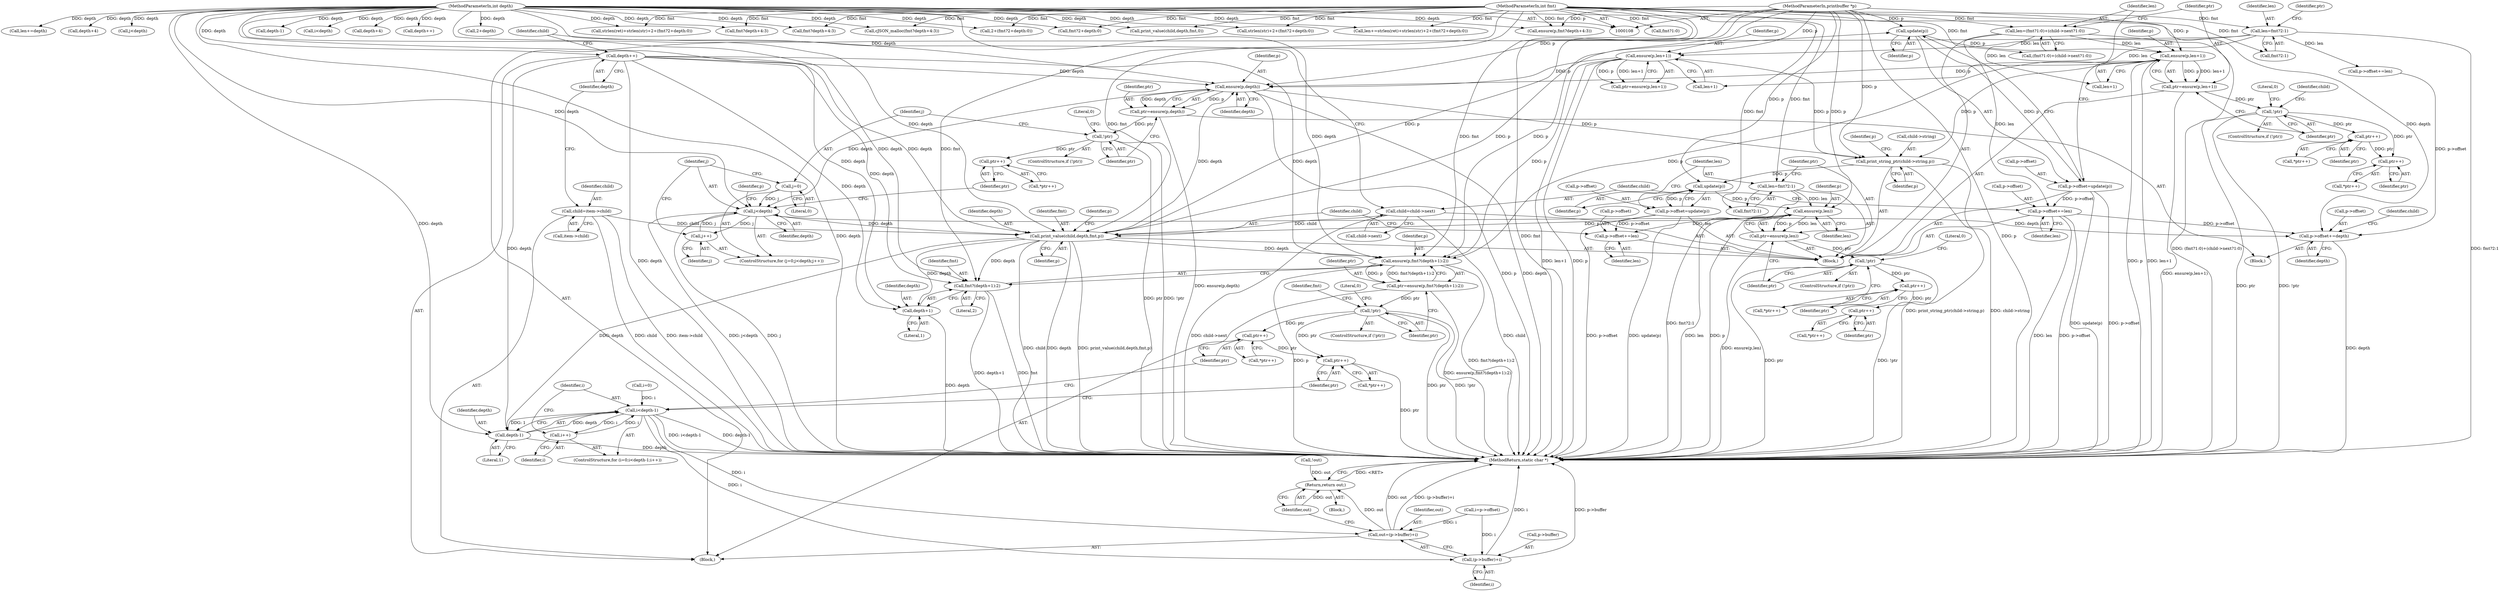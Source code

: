 digraph "0_iperf_91f2fa59e8ed80dfbf400add0164ee0e508e412a_42@API" {
"1000383" [label="(Call,update(p))"];
"1000374" [label="(Call,print_value(child,depth,fmt,p))"];
"1000435" [label="(Call,child=child->next)"];
"1000288" [label="(Call,child=item->child)"];
"1000293" [label="(Call,depth++)"];
"1000110" [label="(MethodParameterIn,int depth)"];
"1000315" [label="(Call,j<depth)"];
"1000312" [label="(Call,j=0)"];
"1000318" [label="(Call,j++)"];
"1000303" [label="(Call,ensure(p,depth))"];
"1000400" [label="(Call,ensure(p,len+1))"];
"1000383" [label="(Call,update(p))"];
"1000112" [label="(MethodParameterIn,printbuffer *p)"];
"1000385" [label="(Call,len=(fmt?1:0)+(child->next?1:0))"];
"1000111" [label="(MethodParameterIn,int fmt)"];
"1000257" [label="(Call,ensure(p,len+1))"];
"1000249" [label="(Call,len=fmt?2:1)"];
"1000349" [label="(Call,ensure(p,len))"];
"1000339" [label="(Call,update(p))"];
"1000330" [label="(Call,print_string_ptr(child->string,p))"];
"1000341" [label="(Call,len=fmt?2:1)"];
"1000379" [label="(Call,p->offset=update(p))"];
"1000430" [label="(Call,p->offset+=len)"];
"1000325" [label="(Call,p->offset+=depth)"];
"1000301" [label="(Call,ptr=ensure(p,depth))"];
"1000307" [label="(Call,!ptr)"];
"1000322" [label="(Call,ptr++)"];
"1000442" [label="(Call,ensure(p,fmt?(depth+1):2))"];
"1000440" [label="(Call,ptr=ensure(p,fmt?(depth+1):2))"];
"1000451" [label="(Call,!ptr)"];
"1000470" [label="(Call,ptr++)"];
"1000475" [label="(Call,ptr++)"];
"1000444" [label="(Call,fmt?(depth+1):2)"];
"1000446" [label="(Call,depth+1)"];
"1000463" [label="(Call,depth-1)"];
"1000461" [label="(Call,i<depth-1)"];
"1000466" [label="(Call,i++)"];
"1000482" [label="(Call,out=(p->buffer)+i)"];
"1000802" [label="(Return,return out;)"];
"1000484" [label="(Call,(p->buffer)+i)"];
"1000335" [label="(Call,p->offset=update(p))"];
"1000369" [label="(Call,p->offset+=len)"];
"1000347" [label="(Call,ptr=ensure(p,len))"];
"1000353" [label="(Call,!ptr)"];
"1000359" [label="(Call,ptr++)"];
"1000366" [label="(Call,ptr++)"];
"1000398" [label="(Call,ptr=ensure(p,len+1))"];
"1000406" [label="(Call,!ptr)"];
"1000416" [label="(Call,ptr++)"];
"1000423" [label="(Call,ptr++)"];
"1000572" [label="(Call,print_value(child,depth,fmt,0))"];
"1000326" [label="(Call,p->offset)"];
"1000385" [label="(Call,len=(fmt?1:0)+(child->next?1:0))"];
"1000467" [label="(Identifier,i)"];
"1000243" [label="(Block,)"];
"1000349" [label="(Call,ensure(p,len))"];
"1000315" [label="(Call,j<depth)"];
"1000445" [label="(Identifier,fmt)"];
"1000258" [label="(Identifier,p)"];
"1000464" [label="(Identifier,depth)"];
"1000311" [label="(ControlStructure,for (j=0;j<depth;j++))"];
"1000462" [label="(Identifier,i)"];
"1000314" [label="(Literal,0)"];
"1000257" [label="(Call,ensure(p,len+1))"];
"1000422" [label="(Call,*ptr++)"];
"1000386" [label="(Identifier,len)"];
"1000381" [label="(Identifier,p)"];
"1000373" [label="(Identifier,len)"];
"1000301" [label="(Call,ptr=ensure(p,depth))"];
"1000380" [label="(Call,p->offset)"];
"1000219" [label="(Call,i<depth)"];
"1000290" [label="(Call,item->child)"];
"1000591" [label="(Call,fmt?2+depth:0)"];
"1000441" [label="(Identifier,ptr)"];
"1000178" [label="(Call,depth+4)"];
"1000402" [label="(Call,len+1)"];
"1000461" [label="(Call,i<depth-1)"];
"1000541" [label="(Call,depth++)"];
"1000304" [label="(Identifier,p)"];
"1000470" [label="(Call,ptr++)"];
"1000454" [label="(Literal,0)"];
"1000306" [label="(ControlStructure,if (!ptr))"];
"1000463" [label="(Call,depth-1)"];
"1000176" [label="(Call,fmt?depth+4:3)"];
"1000313" [label="(Identifier,j)"];
"1000447" [label="(Identifier,depth)"];
"1000356" [label="(Literal,0)"];
"1000431" [label="(Call,p->offset)"];
"1000484" [label="(Call,(p->buffer)+i)"];
"1000379" [label="(Call,p->offset=update(p))"];
"1000581" [label="(Call,len+=strlen(ret)+strlen(str)+2+(fmt?2+depth:0))"];
"1000352" [label="(ControlStructure,if (!ptr))"];
"1000456" [label="(Identifier,fmt)"];
"1000325" [label="(Call,p->offset+=depth)"];
"1000321" [label="(Call,*ptr++)"];
"1000319" [label="(Identifier,j)"];
"1000401" [label="(Identifier,p)"];
"1000593" [label="(Call,2+depth)"];
"1000334" [label="(Identifier,p)"];
"1000335" [label="(Call,p->offset=update(p))"];
"1000367" [label="(Identifier,ptr)"];
"1000446" [label="(Call,depth+1)"];
"1000297" [label="(Block,)"];
"1000398" [label="(Call,ptr=ensure(p,len+1))"];
"1000256" [label="(Identifier,ptr)"];
"1000331" [label="(Call,child->string)"];
"1000483" [label="(Identifier,out)"];
"1000458" [label="(Call,i=0)"];
"1000323" [label="(Identifier,ptr)"];
"1000443" [label="(Identifier,p)"];
"1000251" [label="(Call,fmt?2:1)"];
"1000340" [label="(Identifier,p)"];
"1000406" [label="(Call,!ptr)"];
"1000457" [label="(ControlStructure,for (i=0;i<depth-1;i++))"];
"1000308" [label="(Identifier,ptr)"];
"1000488" [label="(Identifier,i)"];
"1000452" [label="(Identifier,ptr)"];
"1000375" [label="(Identifier,child)"];
"1000341" [label="(Call,len=fmt?2:1)"];
"1000423" [label="(Call,ptr++)"];
"1000451" [label="(Call,!ptr)"];
"1000407" [label="(Identifier,ptr)"];
"1000400" [label="(Call,ensure(p,len+1))"];
"1000244" [label="(Call,i=p->offset)"];
"1000383" [label="(Call,update(p))"];
"1000365" [label="(Call,*ptr++)"];
"1000288" [label="(Call,child=item->child)"];
"1000343" [label="(Call,fmt?2:1)"];
"1000405" [label="(ControlStructure,if (!ptr))"];
"1000378" [label="(Identifier,p)"];
"1000310" [label="(Literal,0)"];
"1000802" [label="(Return,return out;)"];
"1000351" [label="(Identifier,len)"];
"1000318" [label="(Call,j++)"];
"1000296" [label="(Identifier,child)"];
"1000444" [label="(Call,fmt?(depth+1):2)"];
"1000436" [label="(Identifier,child)"];
"1000348" [label="(Identifier,ptr)"];
"1000387" [label="(Call,(fmt?1:0)+(child->next?1:0))"];
"1000482" [label="(Call,out=(p->buffer)+i)"];
"1000250" [label="(Identifier,len)"];
"1000370" [label="(Call,p->offset)"];
"1000437" [label="(Call,child->next)"];
"1000330" [label="(Call,print_string_ptr(child->string,p))"];
"1000586" [label="(Call,strlen(str)+2+(fmt?2+depth:0))"];
"1000475" [label="(Call,ptr++)"];
"1000804" [label="(MethodReturn,static char *)"];
"1000294" [label="(Identifier,depth)"];
"1000360" [label="(Identifier,ptr)"];
"1000545" [label="(Call,len+=depth)"];
"1000249" [label="(Call,len=fmt?2:1)"];
"1000448" [label="(Literal,1)"];
"1000303" [label="(Call,ensure(p,depth))"];
"1000111" [label="(MethodParameterIn,int fmt)"];
"1000485" [label="(Call,p->buffer)"];
"1000110" [label="(MethodParameterIn,int depth)"];
"1000305" [label="(Identifier,depth)"];
"1000190" [label="(Call,depth+4)"];
"1000474" [label="(Call,*ptr++)"];
"1000359" [label="(Call,ptr++)"];
"1000337" [label="(Identifier,p)"];
"1000465" [label="(Literal,1)"];
"1000449" [label="(Literal,2)"];
"1000289" [label="(Identifier,child)"];
"1000354" [label="(Identifier,ptr)"];
"1000409" [label="(Literal,0)"];
"1000376" [label="(Identifier,depth)"];
"1000300" [label="(Block,)"];
"1000476" [label="(Identifier,ptr)"];
"1000692" [label="(Call,j<depth)"];
"1000347" [label="(Call,ptr=ensure(p,len))"];
"1000329" [label="(Identifier,depth)"];
"1000358" [label="(Call,*ptr++)"];
"1000283" [label="(Call,p->offset+=len)"];
"1000174" [label="(Call,ensure(p,fmt?depth+4:3))"];
"1000417" [label="(Identifier,ptr)"];
"1000317" [label="(Identifier,depth)"];
"1000336" [label="(Call,p->offset)"];
"1000259" [label="(Call,len+1)"];
"1000384" [label="(Identifier,p)"];
"1000342" [label="(Identifier,len)"];
"1000369" [label="(Call,p->offset+=len)"];
"1000327" [label="(Identifier,p)"];
"1000388" [label="(Call,fmt?1:0)"];
"1000188" [label="(Call,fmt?depth+4:3)"];
"1000307" [label="(Call,!ptr)"];
"1000374" [label="(Call,print_value(child,depth,fmt,p))"];
"1000316" [label="(Identifier,j)"];
"1000424" [label="(Identifier,ptr)"];
"1000803" [label="(Identifier,out)"];
"1000416" [label="(Call,ptr++)"];
"1000332" [label="(Identifier,child)"];
"1000466" [label="(Call,i++)"];
"1000113" [label="(Block,)"];
"1000471" [label="(Identifier,ptr)"];
"1000353" [label="(Call,!ptr)"];
"1000616" [label="(Call,!out)"];
"1000589" [label="(Call,2+(fmt?2+depth:0))"];
"1000312" [label="(Call,j=0)"];
"1000782" [label="(Call,depth-1)"];
"1000187" [label="(Call,cJSON_malloc(fmt?depth+4:3))"];
"1000112" [label="(MethodParameterIn,printbuffer *p)"];
"1000377" [label="(Identifier,fmt)"];
"1000293" [label="(Call,depth++)"];
"1000255" [label="(Call,ptr=ensure(p,len+1))"];
"1000322" [label="(Call,ptr++)"];
"1000350" [label="(Identifier,p)"];
"1000399" [label="(Identifier,ptr)"];
"1000434" [label="(Identifier,len)"];
"1000450" [label="(ControlStructure,if (!ptr))"];
"1000430" [label="(Call,p->offset+=len)"];
"1000412" [label="(Identifier,child)"];
"1000440" [label="(Call,ptr=ensure(p,fmt?(depth+1):2))"];
"1000469" [label="(Call,*ptr++)"];
"1000339" [label="(Call,update(p))"];
"1000415" [label="(Call,*ptr++)"];
"1000442" [label="(Call,ensure(p,fmt?(depth+1):2))"];
"1000435" [label="(Call,child=child->next)"];
"1000583" [label="(Call,strlen(ret)+strlen(str)+2+(fmt?2+depth:0))"];
"1000366" [label="(Call,ptr++)"];
"1000302" [label="(Identifier,ptr)"];
"1000383" -> "1000379"  [label="AST: "];
"1000383" -> "1000384"  [label="CFG: "];
"1000384" -> "1000383"  [label="AST: "];
"1000379" -> "1000383"  [label="CFG: "];
"1000383" -> "1000379"  [label="DDG: p"];
"1000374" -> "1000383"  [label="DDG: p"];
"1000112" -> "1000383"  [label="DDG: p"];
"1000383" -> "1000400"  [label="DDG: p"];
"1000374" -> "1000297"  [label="AST: "];
"1000374" -> "1000378"  [label="CFG: "];
"1000375" -> "1000374"  [label="AST: "];
"1000376" -> "1000374"  [label="AST: "];
"1000377" -> "1000374"  [label="AST: "];
"1000378" -> "1000374"  [label="AST: "];
"1000381" -> "1000374"  [label="CFG: "];
"1000374" -> "1000804"  [label="DDG: depth"];
"1000374" -> "1000804"  [label="DDG: child"];
"1000374" -> "1000804"  [label="DDG: print_value(child,depth,fmt,p)"];
"1000374" -> "1000303"  [label="DDG: depth"];
"1000435" -> "1000374"  [label="DDG: child"];
"1000288" -> "1000374"  [label="DDG: child"];
"1000293" -> "1000374"  [label="DDG: depth"];
"1000110" -> "1000374"  [label="DDG: depth"];
"1000315" -> "1000374"  [label="DDG: depth"];
"1000111" -> "1000374"  [label="DDG: fmt"];
"1000349" -> "1000374"  [label="DDG: p"];
"1000112" -> "1000374"  [label="DDG: p"];
"1000374" -> "1000442"  [label="DDG: depth"];
"1000374" -> "1000444"  [label="DDG: depth"];
"1000374" -> "1000446"  [label="DDG: depth"];
"1000374" -> "1000463"  [label="DDG: depth"];
"1000435" -> "1000297"  [label="AST: "];
"1000435" -> "1000437"  [label="CFG: "];
"1000436" -> "1000435"  [label="AST: "];
"1000437" -> "1000435"  [label="AST: "];
"1000296" -> "1000435"  [label="CFG: "];
"1000435" -> "1000804"  [label="DDG: child"];
"1000435" -> "1000804"  [label="DDG: child->next"];
"1000288" -> "1000243"  [label="AST: "];
"1000288" -> "1000290"  [label="CFG: "];
"1000289" -> "1000288"  [label="AST: "];
"1000290" -> "1000288"  [label="AST: "];
"1000294" -> "1000288"  [label="CFG: "];
"1000288" -> "1000804"  [label="DDG: item->child"];
"1000288" -> "1000804"  [label="DDG: child"];
"1000293" -> "1000243"  [label="AST: "];
"1000293" -> "1000294"  [label="CFG: "];
"1000294" -> "1000293"  [label="AST: "];
"1000296" -> "1000293"  [label="CFG: "];
"1000293" -> "1000804"  [label="DDG: depth"];
"1000110" -> "1000293"  [label="DDG: depth"];
"1000293" -> "1000303"  [label="DDG: depth"];
"1000293" -> "1000442"  [label="DDG: depth"];
"1000293" -> "1000444"  [label="DDG: depth"];
"1000293" -> "1000446"  [label="DDG: depth"];
"1000293" -> "1000463"  [label="DDG: depth"];
"1000110" -> "1000108"  [label="AST: "];
"1000110" -> "1000804"  [label="DDG: depth"];
"1000110" -> "1000174"  [label="DDG: depth"];
"1000110" -> "1000176"  [label="DDG: depth"];
"1000110" -> "1000178"  [label="DDG: depth"];
"1000110" -> "1000187"  [label="DDG: depth"];
"1000110" -> "1000188"  [label="DDG: depth"];
"1000110" -> "1000190"  [label="DDG: depth"];
"1000110" -> "1000219"  [label="DDG: depth"];
"1000110" -> "1000303"  [label="DDG: depth"];
"1000110" -> "1000315"  [label="DDG: depth"];
"1000110" -> "1000325"  [label="DDG: depth"];
"1000110" -> "1000442"  [label="DDG: depth"];
"1000110" -> "1000444"  [label="DDG: depth"];
"1000110" -> "1000446"  [label="DDG: depth"];
"1000110" -> "1000463"  [label="DDG: depth"];
"1000110" -> "1000541"  [label="DDG: depth"];
"1000110" -> "1000545"  [label="DDG: depth"];
"1000110" -> "1000572"  [label="DDG: depth"];
"1000110" -> "1000581"  [label="DDG: depth"];
"1000110" -> "1000583"  [label="DDG: depth"];
"1000110" -> "1000586"  [label="DDG: depth"];
"1000110" -> "1000589"  [label="DDG: depth"];
"1000110" -> "1000591"  [label="DDG: depth"];
"1000110" -> "1000593"  [label="DDG: depth"];
"1000110" -> "1000692"  [label="DDG: depth"];
"1000110" -> "1000782"  [label="DDG: depth"];
"1000315" -> "1000311"  [label="AST: "];
"1000315" -> "1000317"  [label="CFG: "];
"1000316" -> "1000315"  [label="AST: "];
"1000317" -> "1000315"  [label="AST: "];
"1000323" -> "1000315"  [label="CFG: "];
"1000327" -> "1000315"  [label="CFG: "];
"1000315" -> "1000804"  [label="DDG: j<depth"];
"1000315" -> "1000804"  [label="DDG: j"];
"1000312" -> "1000315"  [label="DDG: j"];
"1000318" -> "1000315"  [label="DDG: j"];
"1000303" -> "1000315"  [label="DDG: depth"];
"1000315" -> "1000318"  [label="DDG: j"];
"1000315" -> "1000325"  [label="DDG: depth"];
"1000312" -> "1000311"  [label="AST: "];
"1000312" -> "1000314"  [label="CFG: "];
"1000313" -> "1000312"  [label="AST: "];
"1000314" -> "1000312"  [label="AST: "];
"1000316" -> "1000312"  [label="CFG: "];
"1000318" -> "1000311"  [label="AST: "];
"1000318" -> "1000319"  [label="CFG: "];
"1000319" -> "1000318"  [label="AST: "];
"1000316" -> "1000318"  [label="CFG: "];
"1000303" -> "1000301"  [label="AST: "];
"1000303" -> "1000305"  [label="CFG: "];
"1000304" -> "1000303"  [label="AST: "];
"1000305" -> "1000303"  [label="AST: "];
"1000301" -> "1000303"  [label="CFG: "];
"1000303" -> "1000804"  [label="DDG: p"];
"1000303" -> "1000804"  [label="DDG: depth"];
"1000303" -> "1000301"  [label="DDG: p"];
"1000303" -> "1000301"  [label="DDG: depth"];
"1000400" -> "1000303"  [label="DDG: p"];
"1000257" -> "1000303"  [label="DDG: p"];
"1000112" -> "1000303"  [label="DDG: p"];
"1000303" -> "1000330"  [label="DDG: p"];
"1000400" -> "1000398"  [label="AST: "];
"1000400" -> "1000402"  [label="CFG: "];
"1000401" -> "1000400"  [label="AST: "];
"1000402" -> "1000400"  [label="AST: "];
"1000398" -> "1000400"  [label="CFG: "];
"1000400" -> "1000804"  [label="DDG: p"];
"1000400" -> "1000804"  [label="DDG: len+1"];
"1000400" -> "1000330"  [label="DDG: p"];
"1000400" -> "1000398"  [label="DDG: p"];
"1000400" -> "1000398"  [label="DDG: len+1"];
"1000112" -> "1000400"  [label="DDG: p"];
"1000385" -> "1000400"  [label="DDG: len"];
"1000400" -> "1000442"  [label="DDG: p"];
"1000112" -> "1000108"  [label="AST: "];
"1000112" -> "1000804"  [label="DDG: p"];
"1000112" -> "1000174"  [label="DDG: p"];
"1000112" -> "1000257"  [label="DDG: p"];
"1000112" -> "1000330"  [label="DDG: p"];
"1000112" -> "1000339"  [label="DDG: p"];
"1000112" -> "1000349"  [label="DDG: p"];
"1000112" -> "1000442"  [label="DDG: p"];
"1000385" -> "1000297"  [label="AST: "];
"1000385" -> "1000387"  [label="CFG: "];
"1000386" -> "1000385"  [label="AST: "];
"1000387" -> "1000385"  [label="AST: "];
"1000399" -> "1000385"  [label="CFG: "];
"1000385" -> "1000804"  [label="DDG: (fmt?1:0)+(child->next?1:0)"];
"1000111" -> "1000385"  [label="DDG: fmt"];
"1000385" -> "1000402"  [label="DDG: len"];
"1000385" -> "1000430"  [label="DDG: len"];
"1000111" -> "1000108"  [label="AST: "];
"1000111" -> "1000804"  [label="DDG: fmt"];
"1000111" -> "1000174"  [label="DDG: fmt"];
"1000111" -> "1000176"  [label="DDG: fmt"];
"1000111" -> "1000187"  [label="DDG: fmt"];
"1000111" -> "1000188"  [label="DDG: fmt"];
"1000111" -> "1000249"  [label="DDG: fmt"];
"1000111" -> "1000251"  [label="DDG: fmt"];
"1000111" -> "1000341"  [label="DDG: fmt"];
"1000111" -> "1000343"  [label="DDG: fmt"];
"1000111" -> "1000387"  [label="DDG: fmt"];
"1000111" -> "1000388"  [label="DDG: fmt"];
"1000111" -> "1000442"  [label="DDG: fmt"];
"1000111" -> "1000444"  [label="DDG: fmt"];
"1000111" -> "1000572"  [label="DDG: fmt"];
"1000111" -> "1000581"  [label="DDG: fmt"];
"1000111" -> "1000583"  [label="DDG: fmt"];
"1000111" -> "1000586"  [label="DDG: fmt"];
"1000111" -> "1000589"  [label="DDG: fmt"];
"1000111" -> "1000591"  [label="DDG: fmt"];
"1000257" -> "1000255"  [label="AST: "];
"1000257" -> "1000259"  [label="CFG: "];
"1000258" -> "1000257"  [label="AST: "];
"1000259" -> "1000257"  [label="AST: "];
"1000255" -> "1000257"  [label="CFG: "];
"1000257" -> "1000804"  [label="DDG: len+1"];
"1000257" -> "1000804"  [label="DDG: p"];
"1000257" -> "1000255"  [label="DDG: p"];
"1000257" -> "1000255"  [label="DDG: len+1"];
"1000249" -> "1000257"  [label="DDG: len"];
"1000257" -> "1000330"  [label="DDG: p"];
"1000257" -> "1000442"  [label="DDG: p"];
"1000249" -> "1000243"  [label="AST: "];
"1000249" -> "1000251"  [label="CFG: "];
"1000250" -> "1000249"  [label="AST: "];
"1000251" -> "1000249"  [label="AST: "];
"1000256" -> "1000249"  [label="CFG: "];
"1000249" -> "1000804"  [label="DDG: fmt?2:1"];
"1000249" -> "1000259"  [label="DDG: len"];
"1000249" -> "1000283"  [label="DDG: len"];
"1000349" -> "1000347"  [label="AST: "];
"1000349" -> "1000351"  [label="CFG: "];
"1000350" -> "1000349"  [label="AST: "];
"1000351" -> "1000349"  [label="AST: "];
"1000347" -> "1000349"  [label="CFG: "];
"1000349" -> "1000804"  [label="DDG: len"];
"1000349" -> "1000804"  [label="DDG: p"];
"1000349" -> "1000347"  [label="DDG: p"];
"1000349" -> "1000347"  [label="DDG: len"];
"1000339" -> "1000349"  [label="DDG: p"];
"1000341" -> "1000349"  [label="DDG: len"];
"1000349" -> "1000369"  [label="DDG: len"];
"1000339" -> "1000335"  [label="AST: "];
"1000339" -> "1000340"  [label="CFG: "];
"1000340" -> "1000339"  [label="AST: "];
"1000335" -> "1000339"  [label="CFG: "];
"1000339" -> "1000335"  [label="DDG: p"];
"1000330" -> "1000339"  [label="DDG: p"];
"1000330" -> "1000297"  [label="AST: "];
"1000330" -> "1000334"  [label="CFG: "];
"1000331" -> "1000330"  [label="AST: "];
"1000334" -> "1000330"  [label="AST: "];
"1000337" -> "1000330"  [label="CFG: "];
"1000330" -> "1000804"  [label="DDG: child->string"];
"1000330" -> "1000804"  [label="DDG: print_string_ptr(child->string,p)"];
"1000341" -> "1000297"  [label="AST: "];
"1000341" -> "1000343"  [label="CFG: "];
"1000342" -> "1000341"  [label="AST: "];
"1000343" -> "1000341"  [label="AST: "];
"1000348" -> "1000341"  [label="CFG: "];
"1000341" -> "1000804"  [label="DDG: fmt?2:1"];
"1000379" -> "1000297"  [label="AST: "];
"1000380" -> "1000379"  [label="AST: "];
"1000386" -> "1000379"  [label="CFG: "];
"1000379" -> "1000804"  [label="DDG: update(p)"];
"1000379" -> "1000804"  [label="DDG: p->offset"];
"1000379" -> "1000430"  [label="DDG: p->offset"];
"1000430" -> "1000297"  [label="AST: "];
"1000430" -> "1000434"  [label="CFG: "];
"1000431" -> "1000430"  [label="AST: "];
"1000434" -> "1000430"  [label="AST: "];
"1000436" -> "1000430"  [label="CFG: "];
"1000430" -> "1000804"  [label="DDG: len"];
"1000430" -> "1000804"  [label="DDG: p->offset"];
"1000430" -> "1000325"  [label="DDG: p->offset"];
"1000325" -> "1000300"  [label="AST: "];
"1000325" -> "1000329"  [label="CFG: "];
"1000326" -> "1000325"  [label="AST: "];
"1000329" -> "1000325"  [label="AST: "];
"1000332" -> "1000325"  [label="CFG: "];
"1000325" -> "1000804"  [label="DDG: depth"];
"1000283" -> "1000325"  [label="DDG: p->offset"];
"1000301" -> "1000300"  [label="AST: "];
"1000302" -> "1000301"  [label="AST: "];
"1000308" -> "1000301"  [label="CFG: "];
"1000301" -> "1000804"  [label="DDG: ensure(p,depth)"];
"1000301" -> "1000307"  [label="DDG: ptr"];
"1000307" -> "1000306"  [label="AST: "];
"1000307" -> "1000308"  [label="CFG: "];
"1000308" -> "1000307"  [label="AST: "];
"1000310" -> "1000307"  [label="CFG: "];
"1000313" -> "1000307"  [label="CFG: "];
"1000307" -> "1000804"  [label="DDG: !ptr"];
"1000307" -> "1000804"  [label="DDG: ptr"];
"1000307" -> "1000322"  [label="DDG: ptr"];
"1000322" -> "1000321"  [label="AST: "];
"1000322" -> "1000323"  [label="CFG: "];
"1000323" -> "1000322"  [label="AST: "];
"1000321" -> "1000322"  [label="CFG: "];
"1000442" -> "1000440"  [label="AST: "];
"1000442" -> "1000444"  [label="CFG: "];
"1000443" -> "1000442"  [label="AST: "];
"1000444" -> "1000442"  [label="AST: "];
"1000440" -> "1000442"  [label="CFG: "];
"1000442" -> "1000804"  [label="DDG: p"];
"1000442" -> "1000804"  [label="DDG: fmt?(depth+1):2"];
"1000442" -> "1000440"  [label="DDG: p"];
"1000442" -> "1000440"  [label="DDG: fmt?(depth+1):2"];
"1000440" -> "1000243"  [label="AST: "];
"1000441" -> "1000440"  [label="AST: "];
"1000452" -> "1000440"  [label="CFG: "];
"1000440" -> "1000804"  [label="DDG: ensure(p,fmt?(depth+1):2)"];
"1000440" -> "1000451"  [label="DDG: ptr"];
"1000451" -> "1000450"  [label="AST: "];
"1000451" -> "1000452"  [label="CFG: "];
"1000452" -> "1000451"  [label="AST: "];
"1000454" -> "1000451"  [label="CFG: "];
"1000456" -> "1000451"  [label="CFG: "];
"1000451" -> "1000804"  [label="DDG: ptr"];
"1000451" -> "1000804"  [label="DDG: !ptr"];
"1000451" -> "1000470"  [label="DDG: ptr"];
"1000451" -> "1000475"  [label="DDG: ptr"];
"1000470" -> "1000469"  [label="AST: "];
"1000470" -> "1000471"  [label="CFG: "];
"1000471" -> "1000470"  [label="AST: "];
"1000469" -> "1000470"  [label="CFG: "];
"1000470" -> "1000475"  [label="DDG: ptr"];
"1000475" -> "1000474"  [label="AST: "];
"1000475" -> "1000476"  [label="CFG: "];
"1000476" -> "1000475"  [label="AST: "];
"1000474" -> "1000475"  [label="CFG: "];
"1000475" -> "1000804"  [label="DDG: ptr"];
"1000444" -> "1000446"  [label="CFG: "];
"1000444" -> "1000449"  [label="CFG: "];
"1000445" -> "1000444"  [label="AST: "];
"1000446" -> "1000444"  [label="AST: "];
"1000449" -> "1000444"  [label="AST: "];
"1000444" -> "1000804"  [label="DDG: depth+1"];
"1000444" -> "1000804"  [label="DDG: fmt"];
"1000446" -> "1000448"  [label="CFG: "];
"1000447" -> "1000446"  [label="AST: "];
"1000448" -> "1000446"  [label="AST: "];
"1000446" -> "1000804"  [label="DDG: depth"];
"1000463" -> "1000461"  [label="AST: "];
"1000463" -> "1000465"  [label="CFG: "];
"1000464" -> "1000463"  [label="AST: "];
"1000465" -> "1000463"  [label="AST: "];
"1000461" -> "1000463"  [label="CFG: "];
"1000463" -> "1000804"  [label="DDG: depth"];
"1000463" -> "1000461"  [label="DDG: depth"];
"1000463" -> "1000461"  [label="DDG: 1"];
"1000461" -> "1000457"  [label="AST: "];
"1000462" -> "1000461"  [label="AST: "];
"1000471" -> "1000461"  [label="CFG: "];
"1000476" -> "1000461"  [label="CFG: "];
"1000461" -> "1000804"  [label="DDG: i<depth-1"];
"1000461" -> "1000804"  [label="DDG: depth-1"];
"1000458" -> "1000461"  [label="DDG: i"];
"1000466" -> "1000461"  [label="DDG: i"];
"1000461" -> "1000466"  [label="DDG: i"];
"1000461" -> "1000482"  [label="DDG: i"];
"1000461" -> "1000484"  [label="DDG: i"];
"1000466" -> "1000457"  [label="AST: "];
"1000466" -> "1000467"  [label="CFG: "];
"1000467" -> "1000466"  [label="AST: "];
"1000462" -> "1000466"  [label="CFG: "];
"1000482" -> "1000243"  [label="AST: "];
"1000482" -> "1000484"  [label="CFG: "];
"1000483" -> "1000482"  [label="AST: "];
"1000484" -> "1000482"  [label="AST: "];
"1000803" -> "1000482"  [label="CFG: "];
"1000482" -> "1000804"  [label="DDG: out"];
"1000482" -> "1000804"  [label="DDG: (p->buffer)+i"];
"1000244" -> "1000482"  [label="DDG: i"];
"1000482" -> "1000802"  [label="DDG: out"];
"1000802" -> "1000113"  [label="AST: "];
"1000802" -> "1000803"  [label="CFG: "];
"1000803" -> "1000802"  [label="AST: "];
"1000804" -> "1000802"  [label="CFG: "];
"1000802" -> "1000804"  [label="DDG: <RET>"];
"1000803" -> "1000802"  [label="DDG: out"];
"1000616" -> "1000802"  [label="DDG: out"];
"1000484" -> "1000488"  [label="CFG: "];
"1000485" -> "1000484"  [label="AST: "];
"1000488" -> "1000484"  [label="AST: "];
"1000484" -> "1000804"  [label="DDG: i"];
"1000484" -> "1000804"  [label="DDG: p->buffer"];
"1000244" -> "1000484"  [label="DDG: i"];
"1000335" -> "1000297"  [label="AST: "];
"1000336" -> "1000335"  [label="AST: "];
"1000342" -> "1000335"  [label="CFG: "];
"1000335" -> "1000804"  [label="DDG: update(p)"];
"1000335" -> "1000804"  [label="DDG: p->offset"];
"1000335" -> "1000369"  [label="DDG: p->offset"];
"1000369" -> "1000297"  [label="AST: "];
"1000369" -> "1000373"  [label="CFG: "];
"1000370" -> "1000369"  [label="AST: "];
"1000373" -> "1000369"  [label="AST: "];
"1000375" -> "1000369"  [label="CFG: "];
"1000347" -> "1000297"  [label="AST: "];
"1000348" -> "1000347"  [label="AST: "];
"1000354" -> "1000347"  [label="CFG: "];
"1000347" -> "1000804"  [label="DDG: ensure(p,len)"];
"1000347" -> "1000353"  [label="DDG: ptr"];
"1000353" -> "1000352"  [label="AST: "];
"1000353" -> "1000354"  [label="CFG: "];
"1000354" -> "1000353"  [label="AST: "];
"1000356" -> "1000353"  [label="CFG: "];
"1000360" -> "1000353"  [label="CFG: "];
"1000353" -> "1000804"  [label="DDG: !ptr"];
"1000353" -> "1000804"  [label="DDG: ptr"];
"1000353" -> "1000359"  [label="DDG: ptr"];
"1000359" -> "1000358"  [label="AST: "];
"1000359" -> "1000360"  [label="CFG: "];
"1000360" -> "1000359"  [label="AST: "];
"1000358" -> "1000359"  [label="CFG: "];
"1000359" -> "1000366"  [label="DDG: ptr"];
"1000366" -> "1000365"  [label="AST: "];
"1000366" -> "1000367"  [label="CFG: "];
"1000367" -> "1000366"  [label="AST: "];
"1000365" -> "1000366"  [label="CFG: "];
"1000398" -> "1000297"  [label="AST: "];
"1000399" -> "1000398"  [label="AST: "];
"1000407" -> "1000398"  [label="CFG: "];
"1000398" -> "1000804"  [label="DDG: ensure(p,len+1)"];
"1000398" -> "1000406"  [label="DDG: ptr"];
"1000406" -> "1000405"  [label="AST: "];
"1000406" -> "1000407"  [label="CFG: "];
"1000407" -> "1000406"  [label="AST: "];
"1000409" -> "1000406"  [label="CFG: "];
"1000412" -> "1000406"  [label="CFG: "];
"1000406" -> "1000804"  [label="DDG: ptr"];
"1000406" -> "1000804"  [label="DDG: !ptr"];
"1000406" -> "1000416"  [label="DDG: ptr"];
"1000406" -> "1000423"  [label="DDG: ptr"];
"1000416" -> "1000415"  [label="AST: "];
"1000416" -> "1000417"  [label="CFG: "];
"1000417" -> "1000416"  [label="AST: "];
"1000415" -> "1000416"  [label="CFG: "];
"1000416" -> "1000423"  [label="DDG: ptr"];
"1000423" -> "1000422"  [label="AST: "];
"1000423" -> "1000424"  [label="CFG: "];
"1000424" -> "1000423"  [label="AST: "];
"1000422" -> "1000423"  [label="CFG: "];
}
